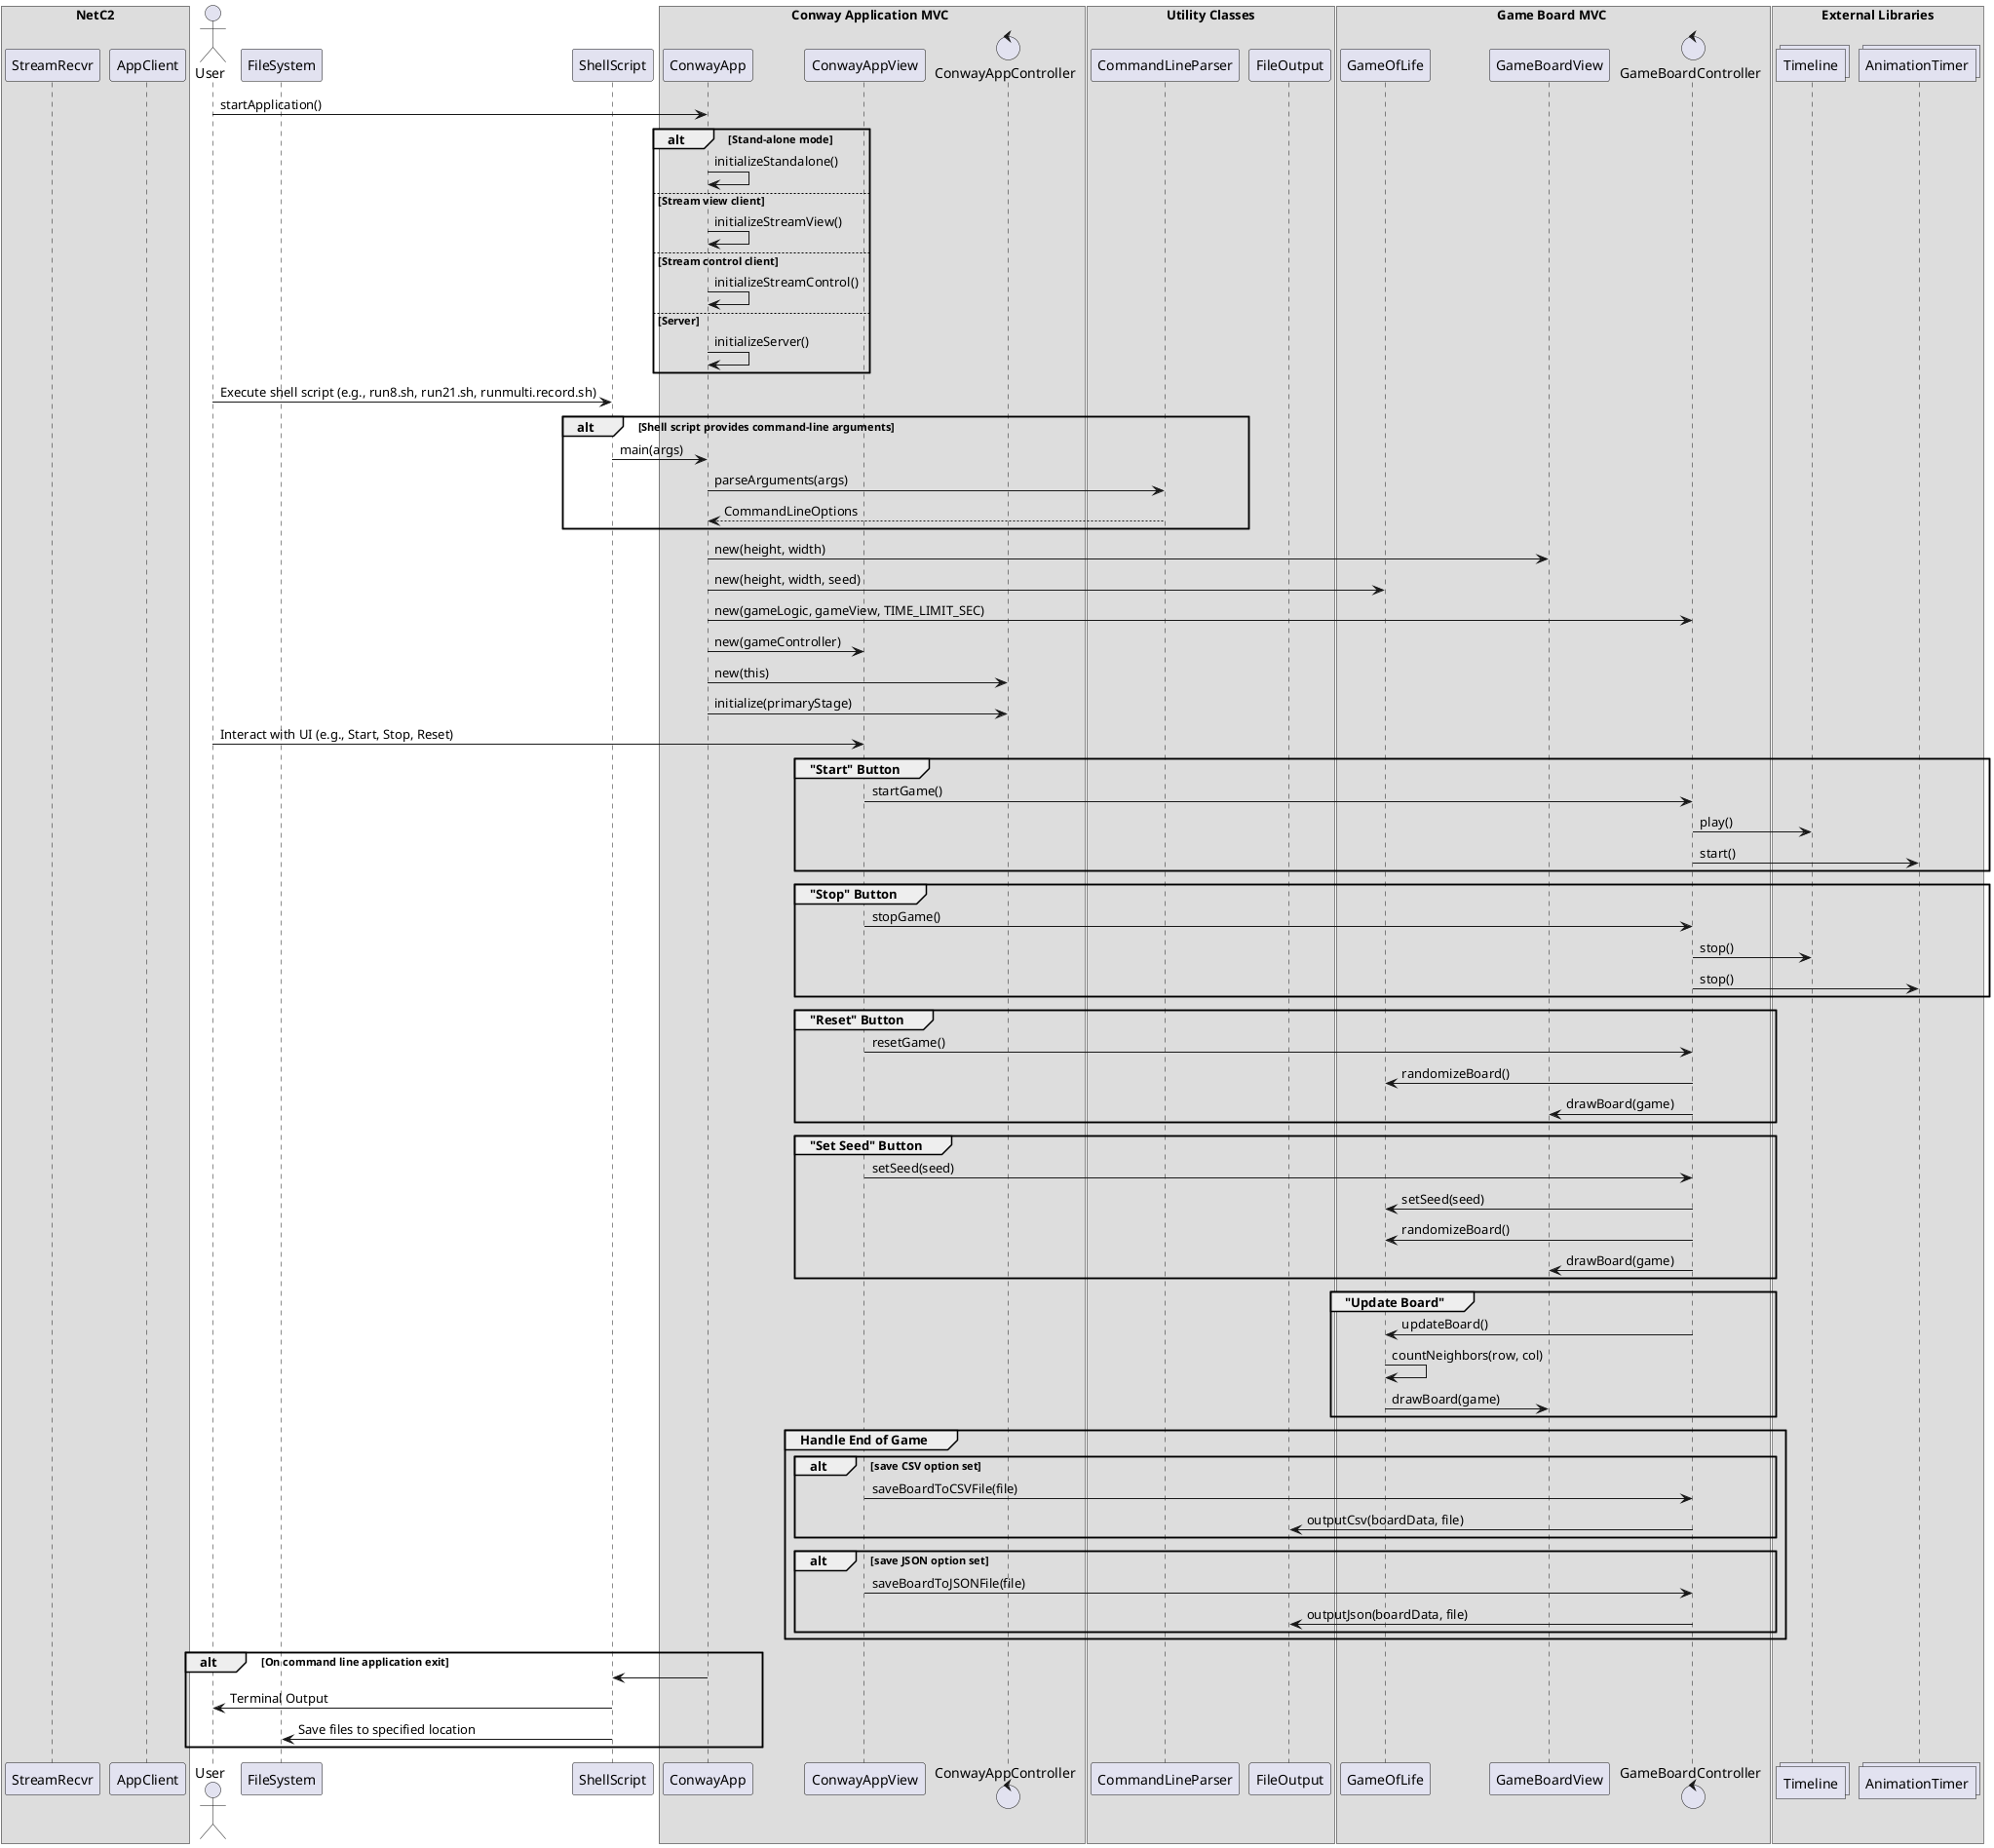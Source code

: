 @startuml


box "NetC2"
    participant StreamRecvr
    participant AppClient
  
end box

actor User

User -> ConwayApp: startApplication()

alt Stand-alone mode
    ConwayApp -> ConwayApp: initializeStandalone()
else Stream view client
    ConwayApp -> ConwayApp: initializeStreamView()
else Stream control client
    ConwayApp -> ConwayApp: initializeStreamControl()
else Server
    ConwayApp -> ConwayApp: initializeServer()
end








participant FileSystem
participant ShellScript

box "Conway Application MVC "
    participant ConwayApp
    participant ConwayAppView
        control ConwayAppController
    end box
    box "Utility Classes"
        participant CommandLineParser
        participant FileOutput
    end box

box "Game Board MVC "
    participant GameOfLife
    participant GameBoardView
    control GameBoardController
end box 

box External Libraries
    collections Timeline
    collections AnimationTimer
end box 

User -> ShellScript : Execute shell script (e.g., run8.sh, run21.sh, runmulti.record.sh)
alt Shell script provides command-line arguments
    ShellScript -> ConwayApp : main(args)
    ConwayApp -> CommandLineParser : parseArguments(args)
    CommandLineParser --> ConwayApp : CommandLineOptions
end

ConwayApp -> GameBoardView : new(height, width)
ConwayApp -> GameOfLife : new(height, width, seed)
ConwayApp -> GameBoardController : new(gameLogic, gameView, TIME_LIMIT_SEC)
ConwayApp -> ConwayAppView : new(gameController)
ConwayApp -> ConwayAppController : new(this)
ConwayApp -> ConwayAppController : initialize(primaryStage)
User -> ConwayAppView : Interact with UI (e.g., Start, Stop, Reset)

group "Start" Button
    ConwayAppView -> GameBoardController : startGame()
    GameBoardController -> Timeline : play()
    GameBoardController -> AnimationTimer : start()
end
group "Stop" Button
    ConwayAppView -> GameBoardController : stopGame()
    GameBoardController -> Timeline : stop()
    GameBoardController -> AnimationTimer : stop()
end
group "Reset" Button
    ConwayAppView -> GameBoardController : resetGame()
    GameBoardController -> GameOfLife : randomizeBoard()
    GameBoardController -> GameBoardView : drawBoard(game)
end

group "Set Seed" Button
    ConwayAppView -> GameBoardController : setSeed(seed)
    GameBoardController -> GameOfLife : setSeed(seed)
    GameBoardController -> GameOfLife : randomizeBoard()
    GameBoardController -> GameBoardView : drawBoard(game)
end 

group "Update Board"
    GameBoardController -> GameOfLife : updateBoard()
    GameOfLife -> GameOfLife : countNeighbors(row, col)
    GameOfLife -> GameBoardView : drawBoard(game)
end

group Handle End of Game
    alt save CSV option set
        ConwayAppView -> GameBoardController : saveBoardToCSVFile(file)
        GameBoardController -> FileOutput : outputCsv(boardData, file)
    end
    alt save JSON option set
        ConwayAppView -> GameBoardController : saveBoardToJSONFile(file)
        GameBoardController -> FileOutput : outputJson(boardData, file)
    end 
end

alt On command line application exit
    ConwayApp -> ShellScript
    ShellScript -> User : Terminal Output
    ShellScript -> FileSystem : Save files to specified location
end

@enduml